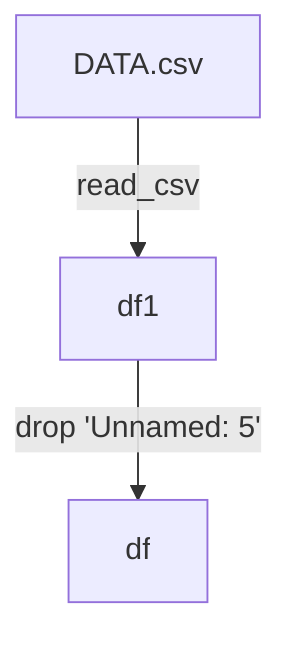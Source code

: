 flowchart TD
    A["DATA.csv"]:::dataSource -->|read_csv| B["df1"]
    B -->|drop 'Unnamed: 5'| C["df"]
